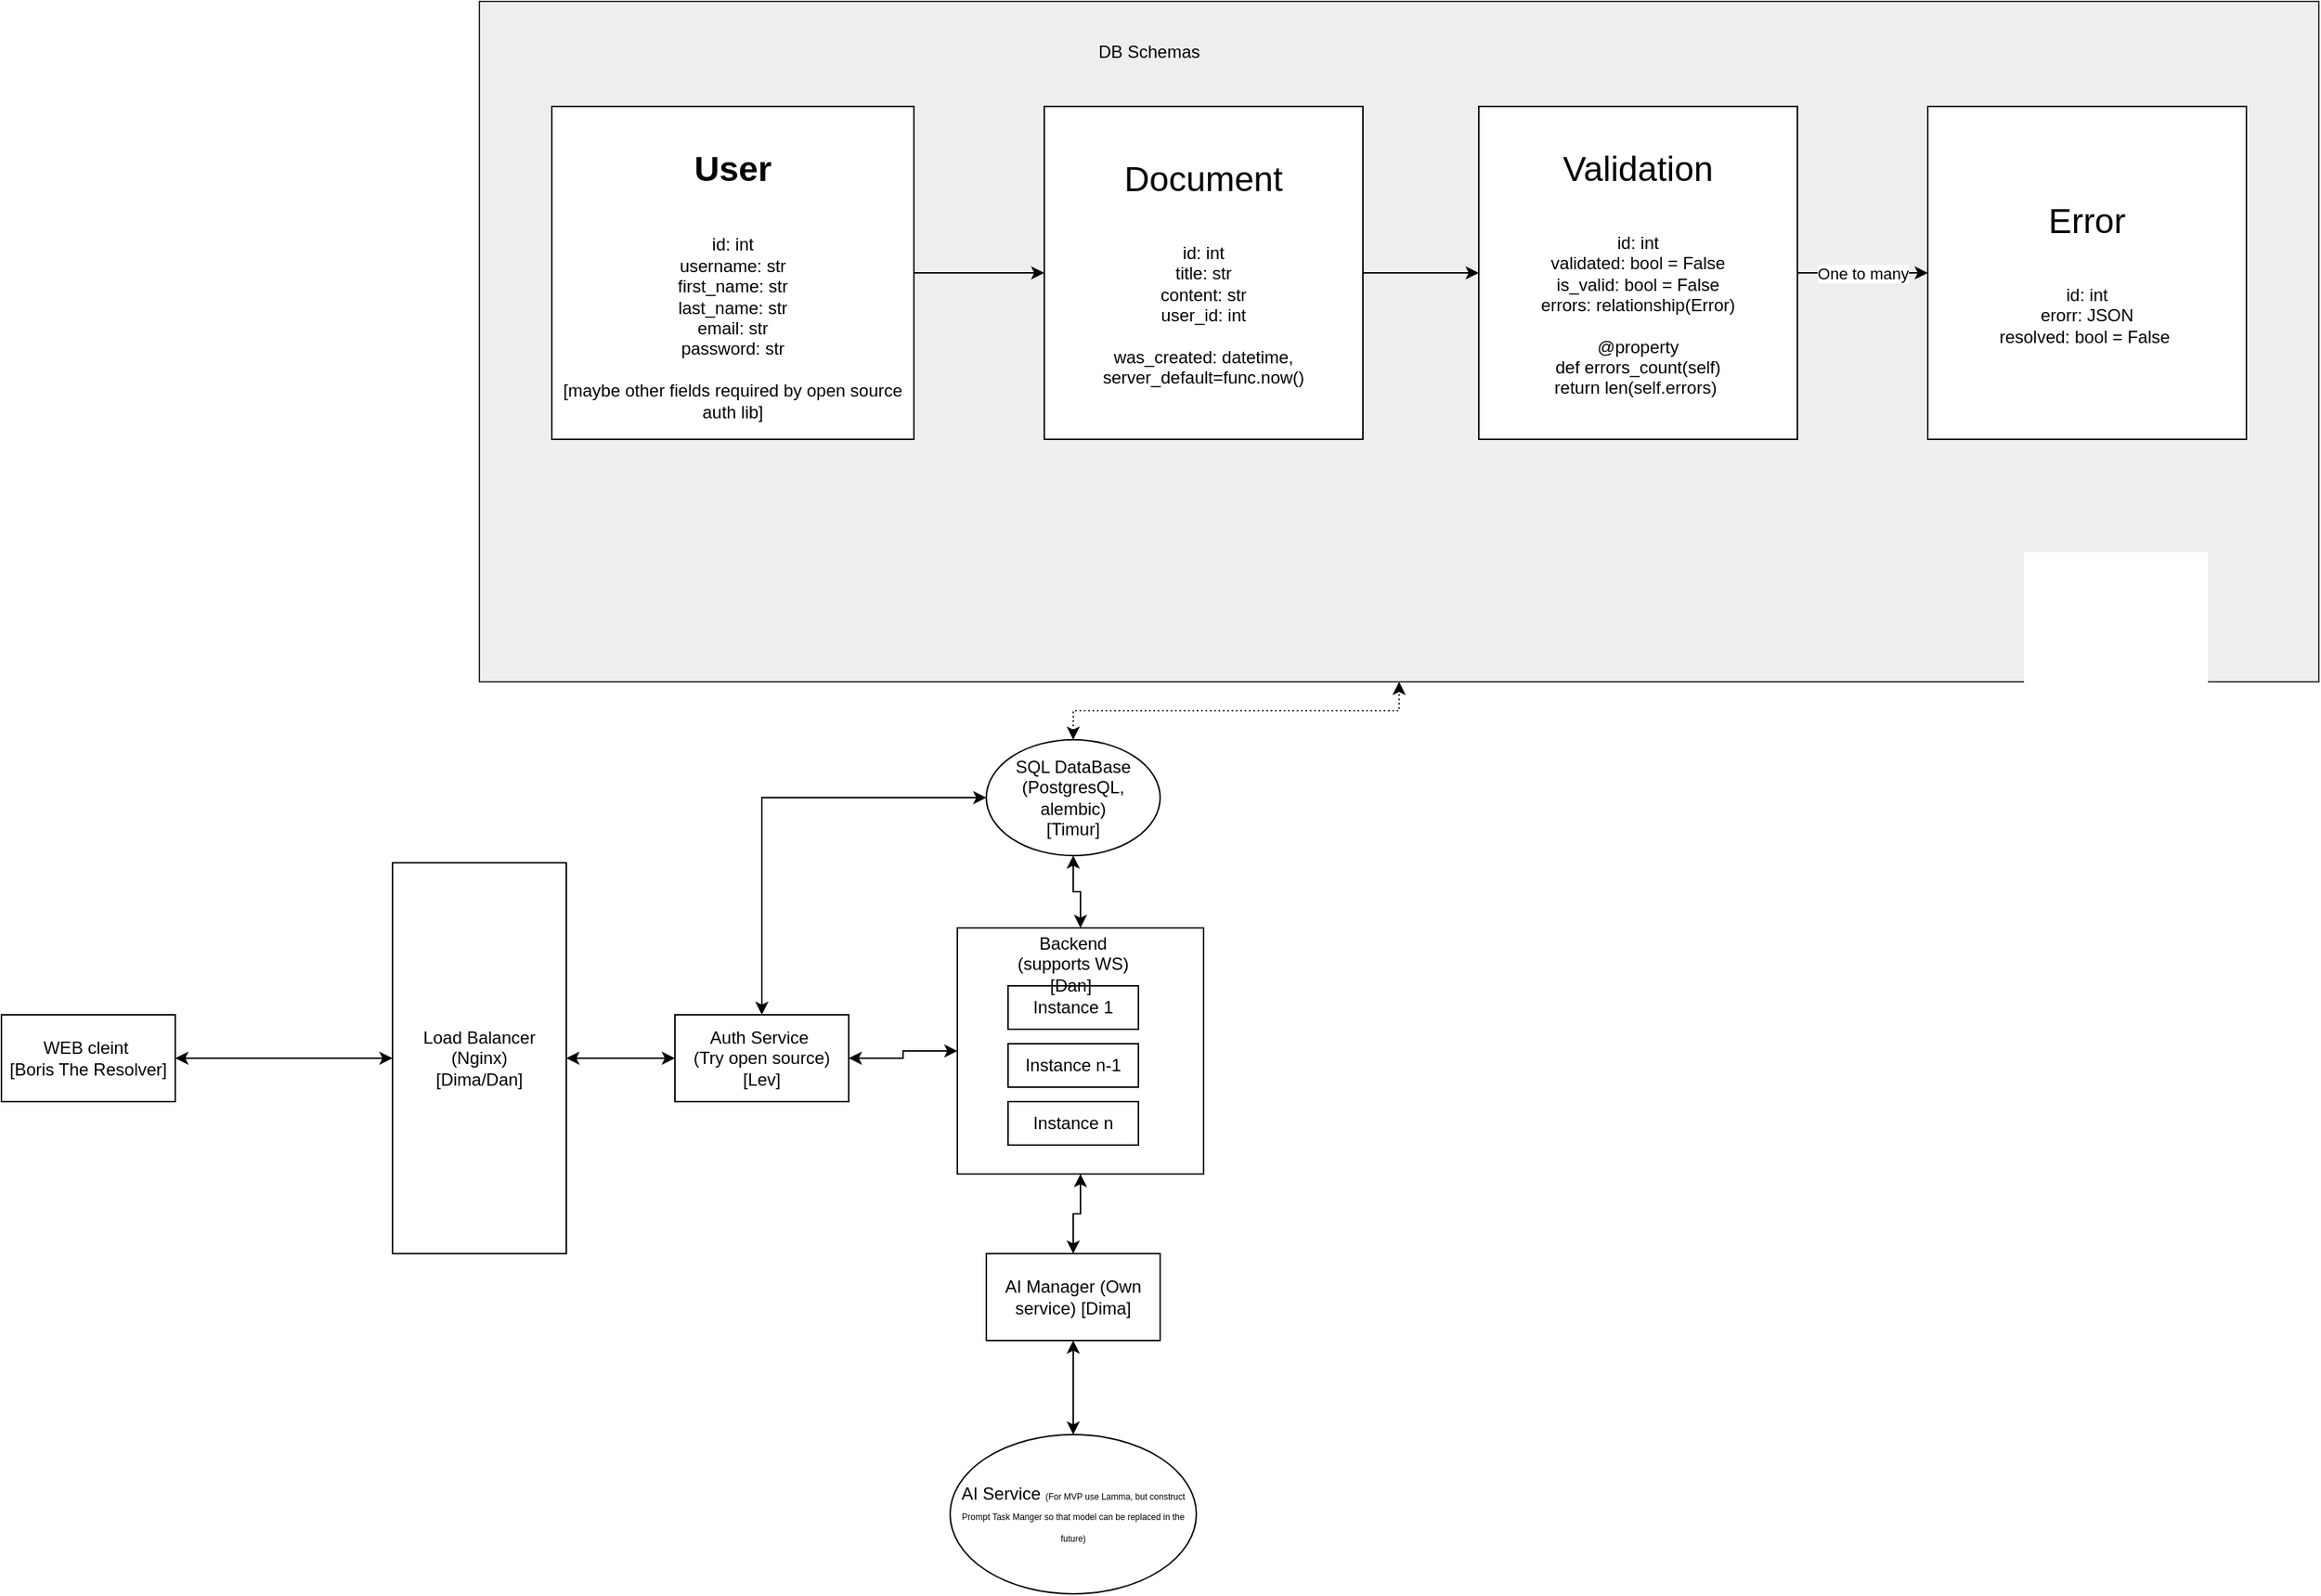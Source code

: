 <mxfile>
    <diagram name="Page-1" id="h3Ih8aylvkIDatr13672">
        <mxGraphModel dx="1866" dy="2098" grid="1" gridSize="10" guides="1" tooltips="1" connect="1" arrows="1" fold="1" page="1" pageScale="1" pageWidth="850" pageHeight="1100" math="0" shadow="0">
            <root>
                <mxCell id="0"/>
                <mxCell id="1" parent="0"/>
                <mxCell id="LrDILUt4F10vicsZ72wK-3" value="AI Service &lt;font style=&quot;font-size: 6px;&quot;&gt;(For MVP use Lamma, but construct Prompt Task Manger so that model can be replaced in the future)&lt;/font&gt;" style="ellipse;whiteSpace=wrap;html=1;" parent="1" vertex="1">
                    <mxGeometry x="555" y="620" width="170" height="110" as="geometry"/>
                </mxCell>
                <mxCell id="LrDILUt4F10vicsZ72wK-13" value="" style="edgeStyle=orthogonalEdgeStyle;rounded=0;orthogonalLoop=1;jettySize=auto;html=1;startArrow=classic;startFill=1;" parent="1" source="LrDILUt4F10vicsZ72wK-4" target="LrDILUt4F10vicsZ72wK-7" edge="1">
                    <mxGeometry relative="1" as="geometry"/>
                </mxCell>
                <mxCell id="LrDILUt4F10vicsZ72wK-4" value="" style="whiteSpace=wrap;html=1;aspect=fixed;" parent="1" vertex="1">
                    <mxGeometry x="560" y="270" width="170" height="170" as="geometry"/>
                </mxCell>
                <mxCell id="LrDILUt4F10vicsZ72wK-15" value="" style="edgeStyle=orthogonalEdgeStyle;rounded=0;orthogonalLoop=1;jettySize=auto;html=1;startArrow=classic;startFill=1;" parent="1" source="LrDILUt4F10vicsZ72wK-6" target="LrDILUt4F10vicsZ72wK-10" edge="1">
                    <mxGeometry relative="1" as="geometry"/>
                </mxCell>
                <mxCell id="LrDILUt4F10vicsZ72wK-6" value="Load Balancer (Nginx)&lt;div&gt;[Dima/Dan]&lt;/div&gt;" style="rounded=0;whiteSpace=wrap;html=1;" parent="1" vertex="1">
                    <mxGeometry x="170" y="225" width="120" height="270" as="geometry"/>
                </mxCell>
                <mxCell id="LrDILUt4F10vicsZ72wK-24" value="" style="edgeStyle=orthogonalEdgeStyle;rounded=0;orthogonalLoop=1;jettySize=auto;html=1;startArrow=classic;startFill=1;dashed=1;dashPattern=1 2;" parent="1" source="LrDILUt4F10vicsZ72wK-7" target="LrDILUt4F10vicsZ72wK-23" edge="1">
                    <mxGeometry relative="1" as="geometry"/>
                </mxCell>
                <mxCell id="LrDILUt4F10vicsZ72wK-7" value="SQL DataBase (PostgresQL, alembic)&lt;div&gt;[Timur]&lt;/div&gt;" style="ellipse;whiteSpace=wrap;html=1;" parent="1" vertex="1">
                    <mxGeometry x="580" y="140" width="120" height="80" as="geometry"/>
                </mxCell>
                <mxCell id="LrDILUt4F10vicsZ72wK-11" value="" style="edgeStyle=orthogonalEdgeStyle;rounded=0;orthogonalLoop=1;jettySize=auto;html=1;startArrow=classic;startFill=1;" parent="1" source="LrDILUt4F10vicsZ72wK-10" target="LrDILUt4F10vicsZ72wK-4" edge="1">
                    <mxGeometry relative="1" as="geometry"/>
                </mxCell>
                <mxCell id="LrDILUt4F10vicsZ72wK-26" style="edgeStyle=orthogonalEdgeStyle;rounded=0;orthogonalLoop=1;jettySize=auto;html=1;exitX=0.5;exitY=0;exitDx=0;exitDy=0;entryX=0;entryY=0.5;entryDx=0;entryDy=0;startArrow=classic;startFill=1;" parent="1" source="LrDILUt4F10vicsZ72wK-10" target="LrDILUt4F10vicsZ72wK-7" edge="1">
                    <mxGeometry relative="1" as="geometry"/>
                </mxCell>
                <mxCell id="LrDILUt4F10vicsZ72wK-10" value="Auth Service&amp;nbsp;&lt;div&gt;(Try open source)&lt;/div&gt;&lt;div&gt;[Lev]&lt;/div&gt;" style="rounded=0;whiteSpace=wrap;html=1;" parent="1" vertex="1">
                    <mxGeometry x="365" y="330" width="120" height="60" as="geometry"/>
                </mxCell>
                <mxCell id="LrDILUt4F10vicsZ72wK-17" style="edgeStyle=orthogonalEdgeStyle;rounded=0;orthogonalLoop=1;jettySize=auto;html=1;exitX=1;exitY=0.5;exitDx=0;exitDy=0;startArrow=classic;startFill=1;" parent="1" source="LrDILUt4F10vicsZ72wK-16" target="LrDILUt4F10vicsZ72wK-6" edge="1">
                    <mxGeometry relative="1" as="geometry"/>
                </mxCell>
                <mxCell id="LrDILUt4F10vicsZ72wK-16" value="WEB cleint&amp;nbsp;&lt;div&gt;[Boris The Resolver]&lt;/div&gt;" style="rounded=0;whiteSpace=wrap;html=1;" parent="1" vertex="1">
                    <mxGeometry x="-100" y="330" width="120" height="60" as="geometry"/>
                </mxCell>
                <mxCell id="LrDILUt4F10vicsZ72wK-21" value="" style="edgeStyle=orthogonalEdgeStyle;rounded=0;orthogonalLoop=1;jettySize=auto;html=1;startArrow=classic;startFill=1;" parent="1" source="LrDILUt4F10vicsZ72wK-19" target="LrDILUt4F10vicsZ72wK-4" edge="1">
                    <mxGeometry relative="1" as="geometry"/>
                </mxCell>
                <mxCell id="LrDILUt4F10vicsZ72wK-22" value="" style="edgeStyle=orthogonalEdgeStyle;rounded=0;orthogonalLoop=1;jettySize=auto;html=1;startArrow=classic;startFill=1;" parent="1" source="LrDILUt4F10vicsZ72wK-19" target="LrDILUt4F10vicsZ72wK-3" edge="1">
                    <mxGeometry relative="1" as="geometry"/>
                </mxCell>
                <mxCell id="LrDILUt4F10vicsZ72wK-19" value="AI Manager (Own service) [Dima]" style="rounded=0;whiteSpace=wrap;html=1;" parent="1" vertex="1">
                    <mxGeometry x="580" y="495" width="120" height="60" as="geometry"/>
                </mxCell>
                <mxCell id="LrDILUt4F10vicsZ72wK-23" value="" style="rounded=0;whiteSpace=wrap;html=1;fillColor=#eeeeee;strokeColor=#36393d;" parent="1" vertex="1">
                    <mxGeometry x="230" y="-370" width="1270" height="470" as="geometry"/>
                </mxCell>
                <mxCell id="LrDILUt4F10vicsZ72wK-35" value="" style="edgeStyle=orthogonalEdgeStyle;rounded=0;orthogonalLoop=1;jettySize=auto;html=1;" parent="1" source="LrDILUt4F10vicsZ72wK-25" target="LrDILUt4F10vicsZ72wK-23" edge="1">
                    <mxGeometry relative="1" as="geometry">
                        <mxPoint x="420" y="-210" as="targetPoint"/>
                        <Array as="points">
                            <mxPoint x="520" y="-220"/>
                            <mxPoint x="520" y="-220"/>
                        </Array>
                    </mxGeometry>
                </mxCell>
                <mxCell id="LrDILUt4F10vicsZ72wK-25" value="&lt;h1&gt;User&lt;/h1&gt;&lt;div&gt;&lt;br&gt;&lt;/div&gt;&lt;div&gt;id: int&lt;/div&gt;&lt;div&gt;username: str&lt;/div&gt;&lt;div&gt;first_name: str&lt;/div&gt;&lt;div&gt;last_name: str&lt;/div&gt;&lt;div&gt;email: str&lt;/div&gt;&lt;div&gt;password: str&lt;/div&gt;&lt;div&gt;&lt;br&gt;&lt;/div&gt;&lt;div&gt;[maybe other fields required by open source auth lib]&lt;/div&gt;" style="rounded=0;whiteSpace=wrap;html=1;" parent="1" vertex="1">
                    <mxGeometry x="280" y="-297.5" width="250" height="230" as="geometry"/>
                </mxCell>
                <mxCell id="LrDILUt4F10vicsZ72wK-27" value="DB Schemas" style="text;html=1;align=center;verticalAlign=middle;whiteSpace=wrap;rounded=0;" parent="1" vertex="1">
                    <mxGeometry x="645" y="-350" width="95" height="30" as="geometry"/>
                </mxCell>
                <mxCell id="LmC5ohLQgO_inmb-eVYK-5" style="edgeStyle=orthogonalEdgeStyle;rounded=0;orthogonalLoop=1;jettySize=auto;html=1;exitX=0.75;exitY=1;exitDx=0;exitDy=0;" parent="1" edge="1">
                    <mxGeometry relative="1" as="geometry">
                        <mxPoint x="792.5" y="-40.0" as="sourcePoint"/>
                    </mxGeometry>
                </mxCell>
                <mxCell id="LmC5ohLQgO_inmb-eVYK-6" style="edgeStyle=orthogonalEdgeStyle;rounded=0;orthogonalLoop=1;jettySize=auto;html=1;exitX=1;exitY=0.75;exitDx=0;exitDy=0;entryX=0;entryY=0.75;entryDx=0;entryDy=0;" parent="1" edge="1">
                    <mxGeometry relative="1" as="geometry">
                        <mxPoint x="850" y="-111.25" as="sourcePoint"/>
                    </mxGeometry>
                </mxCell>
                <mxCell id="LmC5ohLQgO_inmb-eVYK-7" style="edgeStyle=orthogonalEdgeStyle;rounded=0;orthogonalLoop=1;jettySize=auto;html=1;exitX=1;exitY=0.25;exitDx=0;exitDy=0;entryX=0;entryY=0.5;entryDx=0;entryDy=0;" parent="1" edge="1">
                    <mxGeometry relative="1" as="geometry">
                        <mxPoint x="850" y="-253.75" as="sourcePoint"/>
                    </mxGeometry>
                </mxCell>
                <mxCell id="OmslUc-zT03USrgJnTiK-1" value="Instance 1" style="rounded=0;whiteSpace=wrap;html=1;" parent="1" vertex="1">
                    <mxGeometry x="595" y="310" width="90" height="30" as="geometry"/>
                </mxCell>
                <mxCell id="OmslUc-zT03USrgJnTiK-2" value="Backend (supports WS)&lt;div&gt;[Dan]&amp;nbsp;&lt;/div&gt;" style="text;html=1;align=center;verticalAlign=middle;whiteSpace=wrap;rounded=0;" parent="1" vertex="1">
                    <mxGeometry x="595" y="280" width="90" height="30" as="geometry"/>
                </mxCell>
                <mxCell id="OmslUc-zT03USrgJnTiK-3" value="Instance n-1" style="rounded=0;whiteSpace=wrap;html=1;" parent="1" vertex="1">
                    <mxGeometry x="595" y="350" width="90" height="30" as="geometry"/>
                </mxCell>
                <mxCell id="OmslUc-zT03USrgJnTiK-4" value="Instance n" style="rounded=0;whiteSpace=wrap;html=1;" parent="1" vertex="1">
                    <mxGeometry x="595" y="390" width="90" height="30" as="geometry"/>
                </mxCell>
                <mxCell id="OmslUc-zT03USrgJnTiK-10" value="" style="edgeStyle=orthogonalEdgeStyle;rounded=0;orthogonalLoop=1;jettySize=auto;html=1;" parent="1" edge="1">
                    <mxGeometry relative="1" as="geometry">
                        <mxPoint x="1140" y="15.0" as="targetPoint"/>
                    </mxGeometry>
                </mxCell>
                <mxCell id="2" value="" style="endArrow=classic;html=1;entryX=0;entryY=0.5;entryDx=0;entryDy=0;exitX=1;exitY=0.5;exitDx=0;exitDy=0;" parent="1" source="LrDILUt4F10vicsZ72wK-25" edge="1">
                    <mxGeometry width="50" height="50" relative="1" as="geometry">
                        <mxPoint x="500" y="-130" as="sourcePoint"/>
                        <mxPoint x="620" y="-182.5" as="targetPoint"/>
                    </mxGeometry>
                </mxCell>
                <mxCell id="8" value="" style="edgeStyle=none;html=1;" edge="1" parent="1" source="6" target="7">
                    <mxGeometry relative="1" as="geometry"/>
                </mxCell>
                <mxCell id="6" value="&lt;font style=&quot;font-size: 24px;&quot;&gt;Document&lt;/font&gt;&lt;div&gt;&lt;font style=&quot;font-size: 24px;&quot;&gt;&lt;br&gt;&lt;/font&gt;&lt;/div&gt;&lt;div&gt;&lt;font&gt;id: int&lt;/font&gt;&lt;/div&gt;&lt;div&gt;&lt;font&gt;title: str&lt;/font&gt;&lt;/div&gt;&lt;div&gt;content: str&lt;/div&gt;&lt;div&gt;user_id: int&lt;/div&gt;&lt;div&gt;&lt;br&gt;&lt;/div&gt;&lt;div&gt;was_created: datetime, server_default=func.now()&lt;/div&gt;" style="rounded=0;whiteSpace=wrap;html=1;align=center;" vertex="1" parent="1">
                    <mxGeometry x="620" y="-297.5" width="220" height="230" as="geometry"/>
                </mxCell>
                <mxCell id="10" value="One to many" style="edgeStyle=none;html=1;" edge="1" parent="1" source="7" target="9">
                    <mxGeometry relative="1" as="geometry"/>
                </mxCell>
                <mxCell id="7" value="&lt;span style=&quot;font-size: 24px;&quot;&gt;Validation&lt;/span&gt;&lt;div&gt;&lt;span style=&quot;font-size: 24px;&quot;&gt;&lt;br&gt;&lt;/span&gt;&lt;/div&gt;&lt;div&gt;&lt;font&gt;id: int&lt;/font&gt;&lt;/div&gt;&lt;div&gt;&lt;font&gt;&lt;div&gt;validated: bool = False&lt;/div&gt;&lt;div&gt;is_valid: bool = False&lt;/div&gt;&lt;div&gt;errors: relationship(Error)&lt;/div&gt;&lt;div&gt;&lt;br&gt;&lt;/div&gt;&lt;div&gt;@property&lt;/div&gt;&lt;div&gt;def errors_count(self)&lt;br&gt;return len(self.errors)&amp;nbsp;&lt;/div&gt;&lt;/font&gt;&lt;/div&gt;" style="rounded=0;whiteSpace=wrap;html=1;align=center;" vertex="1" parent="1">
                    <mxGeometry x="920" y="-297.5" width="220" height="230" as="geometry"/>
                </mxCell>
                <mxCell id="9" value="&lt;span style=&quot;font-size: 24px;&quot;&gt;Error&lt;/span&gt;&lt;div&gt;&lt;span style=&quot;font-size: 24px;&quot;&gt;&lt;br&gt;&lt;/span&gt;&lt;/div&gt;&lt;div&gt;&lt;font&gt;id: int&lt;/font&gt;&lt;/div&gt;&lt;div&gt;&lt;font&gt;&lt;div&gt;erorr: JSON&lt;/div&gt;&lt;div&gt;&lt;span style=&quot;background-color: transparent;&quot;&gt;resolved: bool = False&amp;nbsp;&lt;/span&gt;&lt;/div&gt;&lt;/font&gt;&lt;/div&gt;" style="rounded=0;whiteSpace=wrap;html=1;align=center;" vertex="1" parent="1">
                    <mxGeometry x="1230" y="-297.5" width="220" height="230" as="geometry"/>
                </mxCell>
            </root>
        </mxGraphModel>
    </diagram>
</mxfile>
